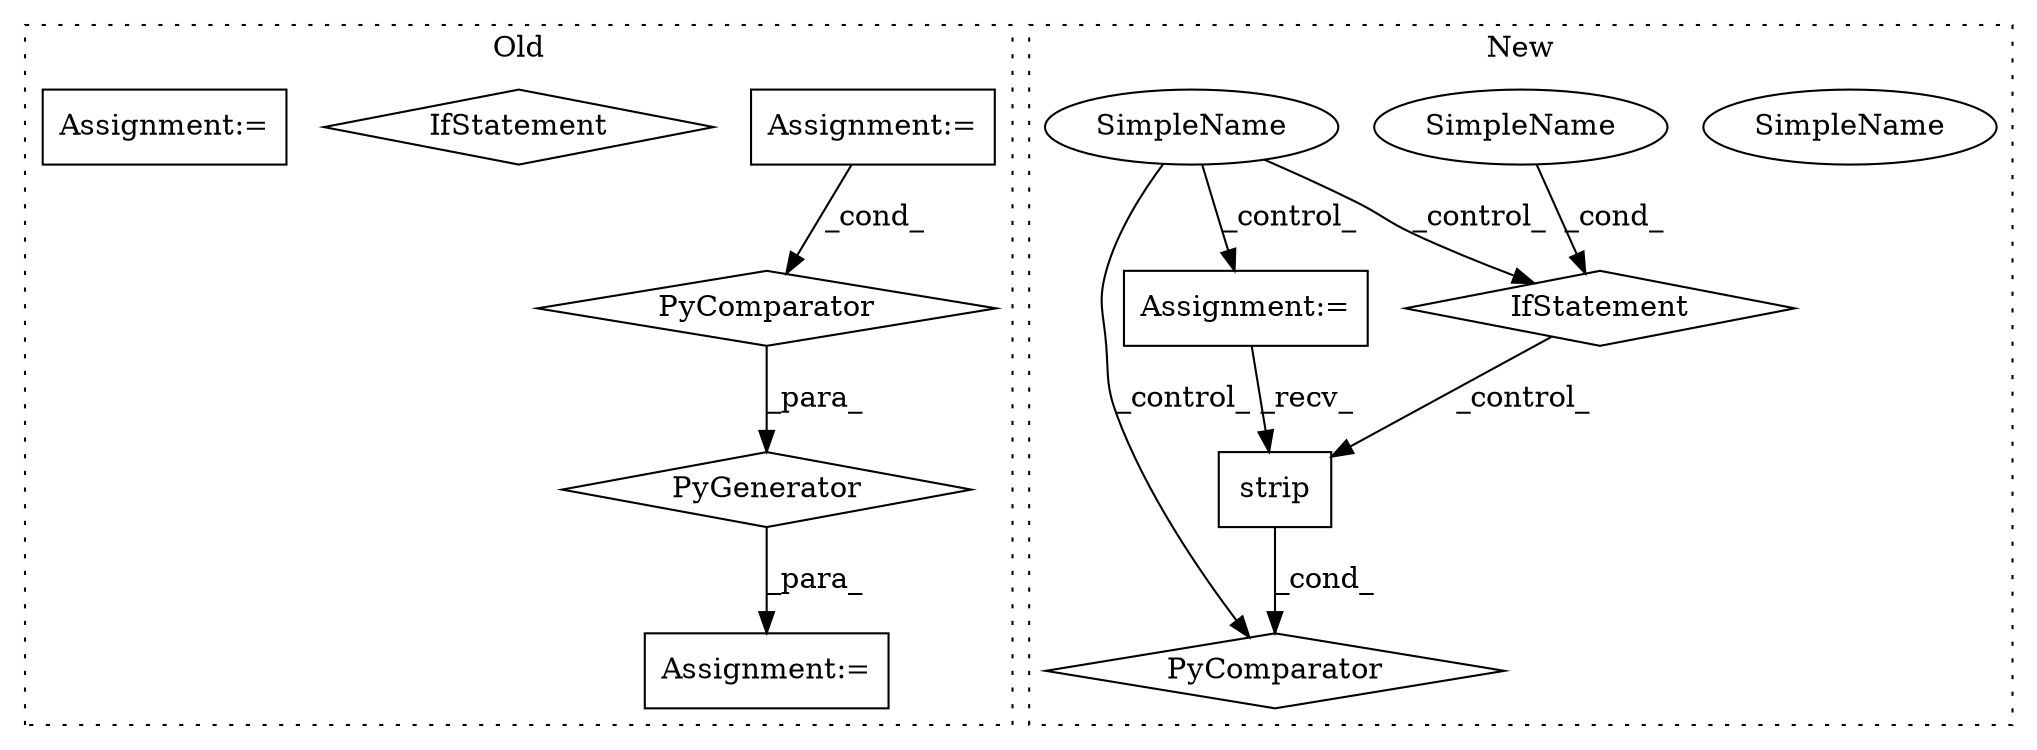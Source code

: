 digraph G {
subgraph cluster0 {
1 [label="PyGenerator" a="107" s="9064" l="145" shape="diamond"];
5 [label="Assignment:=" a="7" s="9159" l="44" shape="box"];
6 [label="PyComparator" a="113" s="9159" l="44" shape="diamond"];
7 [label="Assignment:=" a="7" s="9048" l="1" shape="box"];
8 [label="IfStatement" a="25" s="9159" l="44" shape="diamond"];
11 [label="Assignment:=" a="7" s="9277" l="2" shape="box"];
label = "Old";
style="dotted";
}
subgraph cluster1 {
2 [label="strip" a="32" s="9061" l="7" shape="box"];
3 [label="IfStatement" a="25" s="9132" l="53" shape="diamond"];
4 [label="SimpleName" a="42" s="9180" l="5" shape="ellipse"];
9 [label="PyComparator" a="113" s="9132" l="53" shape="diamond"];
10 [label="Assignment:=" a="7" s="9132" l="53" shape="box"];
12 [label="SimpleName" a="42" s="9180" l="5" shape="ellipse"];
13 [label="SimpleName" a="42" s="9020" l="6" shape="ellipse"];
label = "New";
style="dotted";
}
1 -> 7 [label="_para_"];
2 -> 9 [label="_cond_"];
3 -> 2 [label="_control_"];
5 -> 6 [label="_cond_"];
6 -> 1 [label="_para_"];
10 -> 2 [label="_recv_"];
12 -> 3 [label="_cond_"];
13 -> 9 [label="_control_"];
13 -> 10 [label="_control_"];
13 -> 3 [label="_control_"];
}